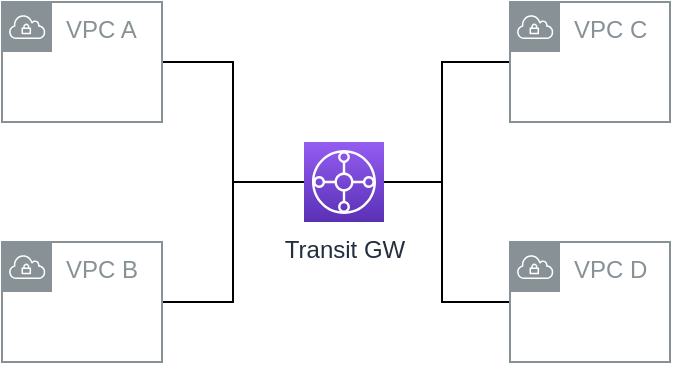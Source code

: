 <mxfile version="20.8.10" type="device"><diagram name="페이지-1" id="DHuSioQQ-OtG3MSOe5p7"><mxGraphModel dx="1114" dy="894" grid="1" gridSize="10" guides="1" tooltips="1" connect="1" arrows="1" fold="1" page="1" pageScale="1" pageWidth="827" pageHeight="1169" math="0" shadow="0"><root><mxCell id="0"/><mxCell id="1" parent="0"/><mxCell id="VLV90KhOIWxovbzyuEGX-17" style="edgeStyle=orthogonalEdgeStyle;rounded=0;orthogonalLoop=1;jettySize=auto;html=1;endArrow=none;endFill=0;" edge="1" parent="1" source="VLV90KhOIWxovbzyuEGX-2" target="VLV90KhOIWxovbzyuEGX-15"><mxGeometry relative="1" as="geometry"><Array as="points"><mxPoint x="340" y="270"/><mxPoint x="340" y="210"/></Array></mxGeometry></mxCell><mxCell id="VLV90KhOIWxovbzyuEGX-18" style="edgeStyle=orthogonalEdgeStyle;rounded=0;orthogonalLoop=1;jettySize=auto;html=1;endArrow=none;endFill=0;" edge="1" parent="1" source="VLV90KhOIWxovbzyuEGX-2" target="VLV90KhOIWxovbzyuEGX-16"><mxGeometry relative="1" as="geometry"><Array as="points"><mxPoint x="340" y="270"/><mxPoint x="340" y="330"/></Array></mxGeometry></mxCell><mxCell id="VLV90KhOIWxovbzyuEGX-2" value="Transit GW" style="sketch=0;points=[[0,0,0],[0.25,0,0],[0.5,0,0],[0.75,0,0],[1,0,0],[0,1,0],[0.25,1,0],[0.5,1,0],[0.75,1,0],[1,1,0],[0,0.25,0],[0,0.5,0],[0,0.75,0],[1,0.25,0],[1,0.5,0],[1,0.75,0]];outlineConnect=0;fontColor=#232F3E;gradientColor=#945DF2;gradientDirection=north;fillColor=#5A30B5;strokeColor=#ffffff;dashed=0;verticalLabelPosition=bottom;verticalAlign=top;align=center;html=1;fontSize=12;fontStyle=0;aspect=fixed;shape=mxgraph.aws4.resourceIcon;resIcon=mxgraph.aws4.transit_gateway;" vertex="1" parent="1"><mxGeometry x="271" y="250" width="40" height="40" as="geometry"/></mxCell><mxCell id="VLV90KhOIWxovbzyuEGX-5" style="edgeStyle=orthogonalEdgeStyle;rounded=0;orthogonalLoop=1;jettySize=auto;html=1;entryX=0;entryY=0.5;entryDx=0;entryDy=0;entryPerimeter=0;endArrow=none;endFill=0;" edge="1" parent="1" source="VLV90KhOIWxovbzyuEGX-6" target="VLV90KhOIWxovbzyuEGX-2"><mxGeometry relative="1" as="geometry"/></mxCell><mxCell id="VLV90KhOIWxovbzyuEGX-6" value="VPC A" style="sketch=0;outlineConnect=0;gradientColor=none;html=1;whiteSpace=wrap;fontSize=12;fontStyle=0;shape=mxgraph.aws4.group;grIcon=mxgraph.aws4.group_vpc;strokeColor=#879196;fillColor=none;verticalAlign=top;align=left;spacingLeft=30;fontColor=#879196;dashed=0;" vertex="1" parent="1"><mxGeometry x="120" y="180" width="80" height="60" as="geometry"/></mxCell><mxCell id="VLV90KhOIWxovbzyuEGX-7" style="edgeStyle=orthogonalEdgeStyle;rounded=0;orthogonalLoop=1;jettySize=auto;html=1;entryX=0;entryY=0.5;entryDx=0;entryDy=0;entryPerimeter=0;endArrow=none;endFill=0;" edge="1" parent="1" source="VLV90KhOIWxovbzyuEGX-8" target="VLV90KhOIWxovbzyuEGX-2"><mxGeometry relative="1" as="geometry"/></mxCell><mxCell id="VLV90KhOIWxovbzyuEGX-8" value="VPC B" style="sketch=0;outlineConnect=0;gradientColor=none;html=1;whiteSpace=wrap;fontSize=12;fontStyle=0;shape=mxgraph.aws4.group;grIcon=mxgraph.aws4.group_vpc;strokeColor=#879196;fillColor=none;verticalAlign=top;align=left;spacingLeft=30;fontColor=#879196;dashed=0;" vertex="1" parent="1"><mxGeometry x="120" y="300" width="80" height="60" as="geometry"/></mxCell><mxCell id="VLV90KhOIWxovbzyuEGX-15" value="VPC C" style="sketch=0;outlineConnect=0;gradientColor=none;html=1;whiteSpace=wrap;fontSize=12;fontStyle=0;shape=mxgraph.aws4.group;grIcon=mxgraph.aws4.group_vpc;strokeColor=#879196;fillColor=none;verticalAlign=top;align=left;spacingLeft=30;fontColor=#879196;dashed=0;" vertex="1" parent="1"><mxGeometry x="374" y="180" width="80" height="60" as="geometry"/></mxCell><mxCell id="VLV90KhOIWxovbzyuEGX-16" value="VPC D" style="sketch=0;outlineConnect=0;gradientColor=none;html=1;whiteSpace=wrap;fontSize=12;fontStyle=0;shape=mxgraph.aws4.group;grIcon=mxgraph.aws4.group_vpc;strokeColor=#879196;fillColor=none;verticalAlign=top;align=left;spacingLeft=30;fontColor=#879196;dashed=0;" vertex="1" parent="1"><mxGeometry x="374" y="300" width="80" height="60" as="geometry"/></mxCell></root></mxGraphModel></diagram></mxfile>